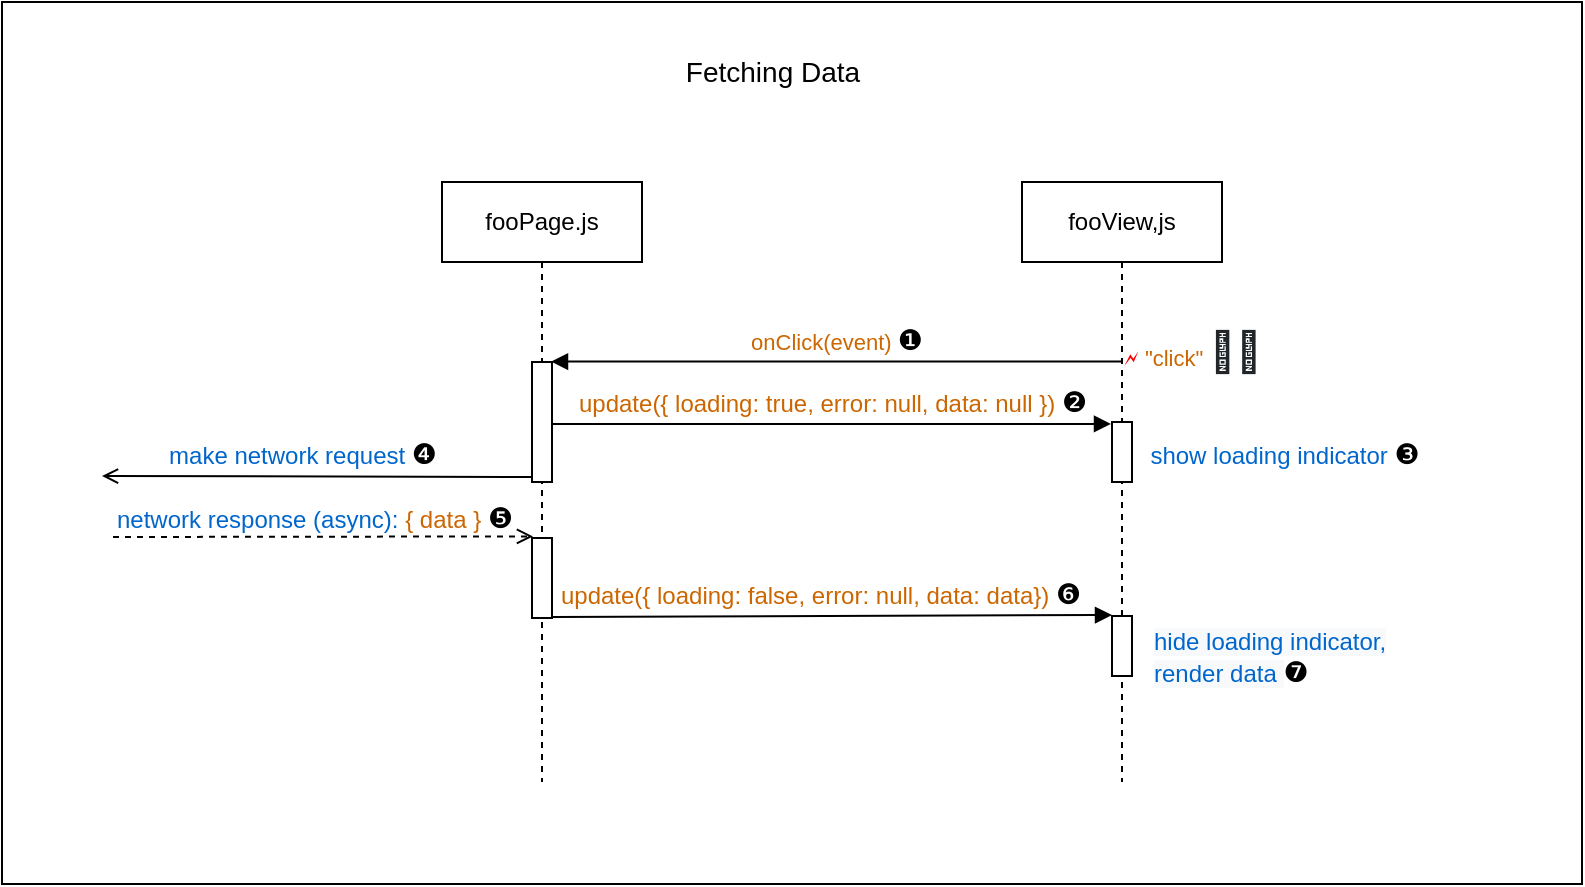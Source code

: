 <mxfile version="18.0.1" type="device"><diagram id="C5RBs43oDa-KdzZeNtuy" name="Page-1"><mxGraphModel dx="1375" dy="811" grid="1" gridSize="10" guides="1" tooltips="1" connect="1" arrows="1" fold="1" page="1" pageScale="1" pageWidth="1169" pageHeight="827" math="0" shadow="0"><root><mxCell id="WIyWlLk6GJQsqaUBKTNV-0"/><mxCell id="WIyWlLk6GJQsqaUBKTNV-1" parent="WIyWlLk6GJQsqaUBKTNV-0"/><mxCell id="uOjywqlPilrB4Ig2sZBU-41" value="" style="rounded=0;whiteSpace=wrap;html=1;fontColor=#0066CC;" vertex="1" parent="WIyWlLk6GJQsqaUBKTNV-1"><mxGeometry x="250" y="150" width="790" height="441" as="geometry"/></mxCell><mxCell id="uOjywqlPilrB4Ig2sZBU-0" value="Lifeline1" style="shape=umlLifeline;perimeter=lifelinePerimeter;whiteSpace=wrap;html=1;container=1;collapsible=0;recursiveResize=0;outlineConnect=0;" vertex="1" parent="WIyWlLk6GJQsqaUBKTNV-1"><mxGeometry x="470" y="240" width="100" height="300" as="geometry"/></mxCell><mxCell id="uOjywqlPilrB4Ig2sZBU-4" value="fooPage.js" style="shape=umlLifeline;perimeter=lifelinePerimeter;whiteSpace=wrap;html=1;container=1;collapsible=0;recursiveResize=0;outlineConnect=0;" vertex="1" parent="WIyWlLk6GJQsqaUBKTNV-1"><mxGeometry x="470" y="240" width="100" height="300" as="geometry"/></mxCell><mxCell id="uOjywqlPilrB4Ig2sZBU-5" value="" style="html=1;points=[];perimeter=orthogonalPerimeter;" vertex="1" parent="uOjywqlPilrB4Ig2sZBU-4"><mxGeometry x="45" y="90" width="10" height="60" as="geometry"/></mxCell><mxCell id="uOjywqlPilrB4Ig2sZBU-31" value="" style="html=1;points=[];perimeter=orthogonalPerimeter;" vertex="1" parent="uOjywqlPilrB4Ig2sZBU-4"><mxGeometry x="45" y="178" width="10" height="40" as="geometry"/></mxCell><mxCell id="uOjywqlPilrB4Ig2sZBU-32" value="" style="endArrow=open;html=1;rounded=0;align=center;verticalAlign=top;endFill=0;labelBackgroundColor=none;endSize=6;fontColor=#000000;exitX=-0.05;exitY=0.958;exitDx=0;exitDy=0;exitPerimeter=0;" edge="1" parent="uOjywqlPilrB4Ig2sZBU-4" source="uOjywqlPilrB4Ig2sZBU-5"><mxGeometry relative="1" as="geometry"><mxPoint x="44.5" y="140" as="sourcePoint"/><mxPoint x="-170" y="147" as="targetPoint"/></mxGeometry></mxCell><mxCell id="uOjywqlPilrB4Ig2sZBU-38" value="" style="html=1;verticalAlign=bottom;labelBackgroundColor=none;endArrow=block;endFill=1;rounded=0;fontColor=#CC6600;entryX=0;entryY=-0.017;entryDx=0;entryDy=0;entryPerimeter=0;" edge="1" parent="uOjywqlPilrB4Ig2sZBU-4" target="uOjywqlPilrB4Ig2sZBU-37"><mxGeometry width="160" relative="1" as="geometry"><mxPoint x="55" y="217.5" as="sourcePoint"/><mxPoint x="320" y="220" as="targetPoint"/></mxGeometry></mxCell><mxCell id="uOjywqlPilrB4Ig2sZBU-6" value="fooView,js" style="shape=umlLifeline;perimeter=lifelinePerimeter;whiteSpace=wrap;html=1;container=1;collapsible=0;recursiveResize=0;outlineConnect=0;" vertex="1" parent="WIyWlLk6GJQsqaUBKTNV-1"><mxGeometry x="760" y="240" width="100" height="300" as="geometry"/></mxCell><mxCell id="uOjywqlPilrB4Ig2sZBU-7" value="" style="html=1;points=[];perimeter=orthogonalPerimeter;" vertex="1" parent="uOjywqlPilrB4Ig2sZBU-6"><mxGeometry x="45" y="120" width="10" height="30" as="geometry"/></mxCell><mxCell id="uOjywqlPilrB4Ig2sZBU-37" value="" style="html=1;points=[];perimeter=orthogonalPerimeter;" vertex="1" parent="uOjywqlPilrB4Ig2sZBU-6"><mxGeometry x="45" y="217" width="10" height="30" as="geometry"/></mxCell><mxCell id="uOjywqlPilrB4Ig2sZBU-8" value="&lt;span style=&quot;color: rgb(204, 102, 0);&quot;&gt;onClick(event)&amp;nbsp;&lt;/span&gt;&lt;span style=&quot;font-size: 14px;&quot;&gt;❶&lt;/span&gt;" style="html=1;verticalAlign=bottom;endArrow=block;rounded=0;entryX=0.95;entryY=-0.004;entryDx=0;entryDy=0;entryPerimeter=0;" edge="1" parent="WIyWlLk6GJQsqaUBKTNV-1" source="uOjywqlPilrB4Ig2sZBU-6" target="uOjywqlPilrB4Ig2sZBU-5"><mxGeometry width="80" relative="1" as="geometry"><mxPoint x="780" y="330" as="sourcePoint"/><mxPoint x="530" y="331" as="targetPoint"/></mxGeometry></mxCell><mxCell id="uOjywqlPilrB4Ig2sZBU-9" value="&lt;span style=&quot;color: rgb(255, 0, 0); font-size: 11px; background-color: rgb(255, 255, 255);&quot;&gt;🗲 &lt;/span&gt;&lt;span style=&quot;font-size: 11px; background-color: rgb(255, 255, 255);&quot;&gt;&lt;font color=&quot;#cc6600&quot;&gt;&quot;click&quot;&lt;/font&gt;&lt;font color=&quot;#0066cc&quot;&gt;&amp;nbsp;&lt;/font&gt;&lt;/span&gt;&lt;span style=&quot;color: rgb(35, 38, 41); font-family: -apple-system, BlinkMacSystemFont, &amp;quot;Segoe UI Adjusted&amp;quot;, &amp;quot;Segoe UI&amp;quot;, &amp;quot;Liberation Sans&amp;quot;, sans-serif; text-align: left;&quot;&gt;&lt;font style=&quot;font-size: 20px;&quot;&gt;👩‍💻&lt;/font&gt;&lt;/span&gt;" style="text;html=1;resizable=0;autosize=1;align=center;verticalAlign=middle;points=[];fillColor=none;strokeColor=none;rounded=0;fontFamily=Helvetica;fontSize=17;fontColor=#000000;" vertex="1" parent="WIyWlLk6GJQsqaUBKTNV-1"><mxGeometry x="800" y="310" width="90" height="30" as="geometry"/></mxCell><mxCell id="uOjywqlPilrB4Ig2sZBU-11" value="" style="html=1;verticalAlign=bottom;labelBackgroundColor=none;endArrow=block;endFill=1;rounded=0;entryX=-0.05;entryY=0.033;entryDx=0;entryDy=0;entryPerimeter=0;" edge="1" parent="WIyWlLk6GJQsqaUBKTNV-1" source="uOjywqlPilrB4Ig2sZBU-5" target="uOjywqlPilrB4Ig2sZBU-7"><mxGeometry width="160" relative="1" as="geometry"><mxPoint x="530" y="360" as="sourcePoint"/><mxPoint x="800" y="360" as="targetPoint"/></mxGeometry></mxCell><mxCell id="uOjywqlPilrB4Ig2sZBU-12" value="&lt;font color=&quot;#cc6600&quot;&gt;update({ loading: true, error: null, data: null })&amp;nbsp;&lt;/font&gt;&lt;span style=&quot;font-size: 14px; background-color: rgb(255, 255, 255);&quot;&gt;❷&lt;/span&gt;" style="text;html=1;resizable=0;autosize=1;align=center;verticalAlign=middle;points=[];fillColor=none;strokeColor=none;rounded=0;" vertex="1" parent="WIyWlLk6GJQsqaUBKTNV-1"><mxGeometry x="530" y="340" width="270" height="20" as="geometry"/></mxCell><mxCell id="uOjywqlPilrB4Ig2sZBU-13" value="&lt;font color=&quot;#0066cc&quot;&gt;show loading indicator&amp;nbsp;&lt;/font&gt;&lt;span style=&quot;color: rgb(0, 0, 0); font-size: 14px;&quot;&gt;❸&lt;/span&gt;" style="text;html=1;resizable=0;autosize=1;align=center;verticalAlign=middle;points=[];fillColor=none;strokeColor=none;rounded=0;fontColor=#CC6600;" vertex="1" parent="WIyWlLk6GJQsqaUBKTNV-1"><mxGeometry x="816" y="366" width="150" height="20" as="geometry"/></mxCell><mxCell id="uOjywqlPilrB4Ig2sZBU-34" value="" style="endArrow=open;html=1;rounded=0;align=center;verticalAlign=top;endFill=0;labelBackgroundColor=none;endSize=6;fontColor=#000000;exitX=1.05;exitY=0.95;exitDx=0;exitDy=0;exitPerimeter=0;entryX=0.05;entryY=-0.02;entryDx=0;entryDy=0;entryPerimeter=0;dashed=1;" edge="1" parent="WIyWlLk6GJQsqaUBKTNV-1" target="uOjywqlPilrB4Ig2sZBU-31"><mxGeometry relative="1" as="geometry"><mxPoint x="305.5" y="417.5" as="sourcePoint"/><mxPoint x="510" y="418" as="targetPoint"/></mxGeometry></mxCell><mxCell id="uOjywqlPilrB4Ig2sZBU-36" value="network response (async):&amp;nbsp;&lt;font color=&quot;#cc6600&quot;&gt;{ data }&amp;nbsp;&lt;/font&gt;&lt;span style=&quot;color: rgb(0, 0, 0); font-size: 14px; background-color: rgb(255, 255, 255);&quot;&gt;❺&lt;/span&gt;" style="text;html=1;resizable=0;autosize=1;align=center;verticalAlign=middle;points=[];fillColor=none;strokeColor=none;rounded=0;fontColor=#0066CC;" vertex="1" parent="WIyWlLk6GJQsqaUBKTNV-1"><mxGeometry x="301" y="398" width="210" height="20" as="geometry"/></mxCell><mxCell id="uOjywqlPilrB4Ig2sZBU-29" value="&lt;font color=&quot;#0066cc&quot;&gt;make network request&amp;nbsp;&lt;/font&gt;&lt;span style=&quot;font-size: 14px; background-color: rgb(255, 255, 255);&quot;&gt;❹&lt;/span&gt;" style="text;html=1;resizable=0;autosize=1;align=center;verticalAlign=middle;points=[];fillColor=none;strokeColor=none;rounded=0;fontColor=#000000;" vertex="1" parent="WIyWlLk6GJQsqaUBKTNV-1"><mxGeometry x="325" y="366" width="150" height="20" as="geometry"/></mxCell><mxCell id="uOjywqlPilrB4Ig2sZBU-39" value="&lt;font color=&quot;#cc6600&quot;&gt;update({ loading: false, error: null, data: data})&amp;nbsp;&lt;/font&gt;&lt;span style=&quot;font-size: 14px;&quot;&gt;❻&lt;/span&gt;" style="text;html=1;resizable=0;autosize=1;align=center;verticalAlign=middle;points=[];fillColor=none;strokeColor=none;rounded=0;" vertex="1" parent="WIyWlLk6GJQsqaUBKTNV-1"><mxGeometry x="524" y="436" width="270" height="20" as="geometry"/></mxCell><mxCell id="uOjywqlPilrB4Ig2sZBU-40" value="&lt;span style=&quot;font-family: Helvetica; font-size: 12px; font-style: normal; font-variant-ligatures: normal; font-variant-caps: normal; font-weight: 400; letter-spacing: normal; orphans: 2; text-align: center; text-indent: 0px; text-transform: none; widows: 2; word-spacing: 0px; -webkit-text-stroke-width: 0px; background-color: rgb(248, 249, 250); text-decoration-thickness: initial; text-decoration-style: initial; text-decoration-color: initial; float: none; display: inline !important;&quot;&gt;&lt;font color=&quot;#0066cc&quot;&gt;hide loading indicator,&lt;br&gt;render data&amp;nbsp;&lt;/font&gt;&lt;/span&gt;&lt;span style=&quot;color: rgb(0, 0, 0); font-size: 14px; text-align: center; background-color: rgb(255, 255, 255);&quot;&gt;❼&lt;/span&gt;" style="text;whiteSpace=wrap;html=1;fontColor=#CC6600;" vertex="1" parent="WIyWlLk6GJQsqaUBKTNV-1"><mxGeometry x="824" y="456" width="120" height="44" as="geometry"/></mxCell><mxCell id="uOjywqlPilrB4Ig2sZBU-42" value="&lt;h2 style=&quot;font-size: 14px;&quot;&gt;&lt;font color=&quot;#000000&quot; style=&quot;font-size: 14px; font-weight: normal;&quot;&gt;Fetching Data&lt;/font&gt;&lt;/h2&gt;" style="text;html=1;resizable=0;autosize=1;align=center;verticalAlign=middle;points=[];fillColor=none;strokeColor=none;rounded=0;fontColor=#0066CC;fontSize=14;" vertex="1" parent="WIyWlLk6GJQsqaUBKTNV-1"><mxGeometry x="585" y="160" width="100" height="50" as="geometry"/></mxCell></root></mxGraphModel></diagram></mxfile>